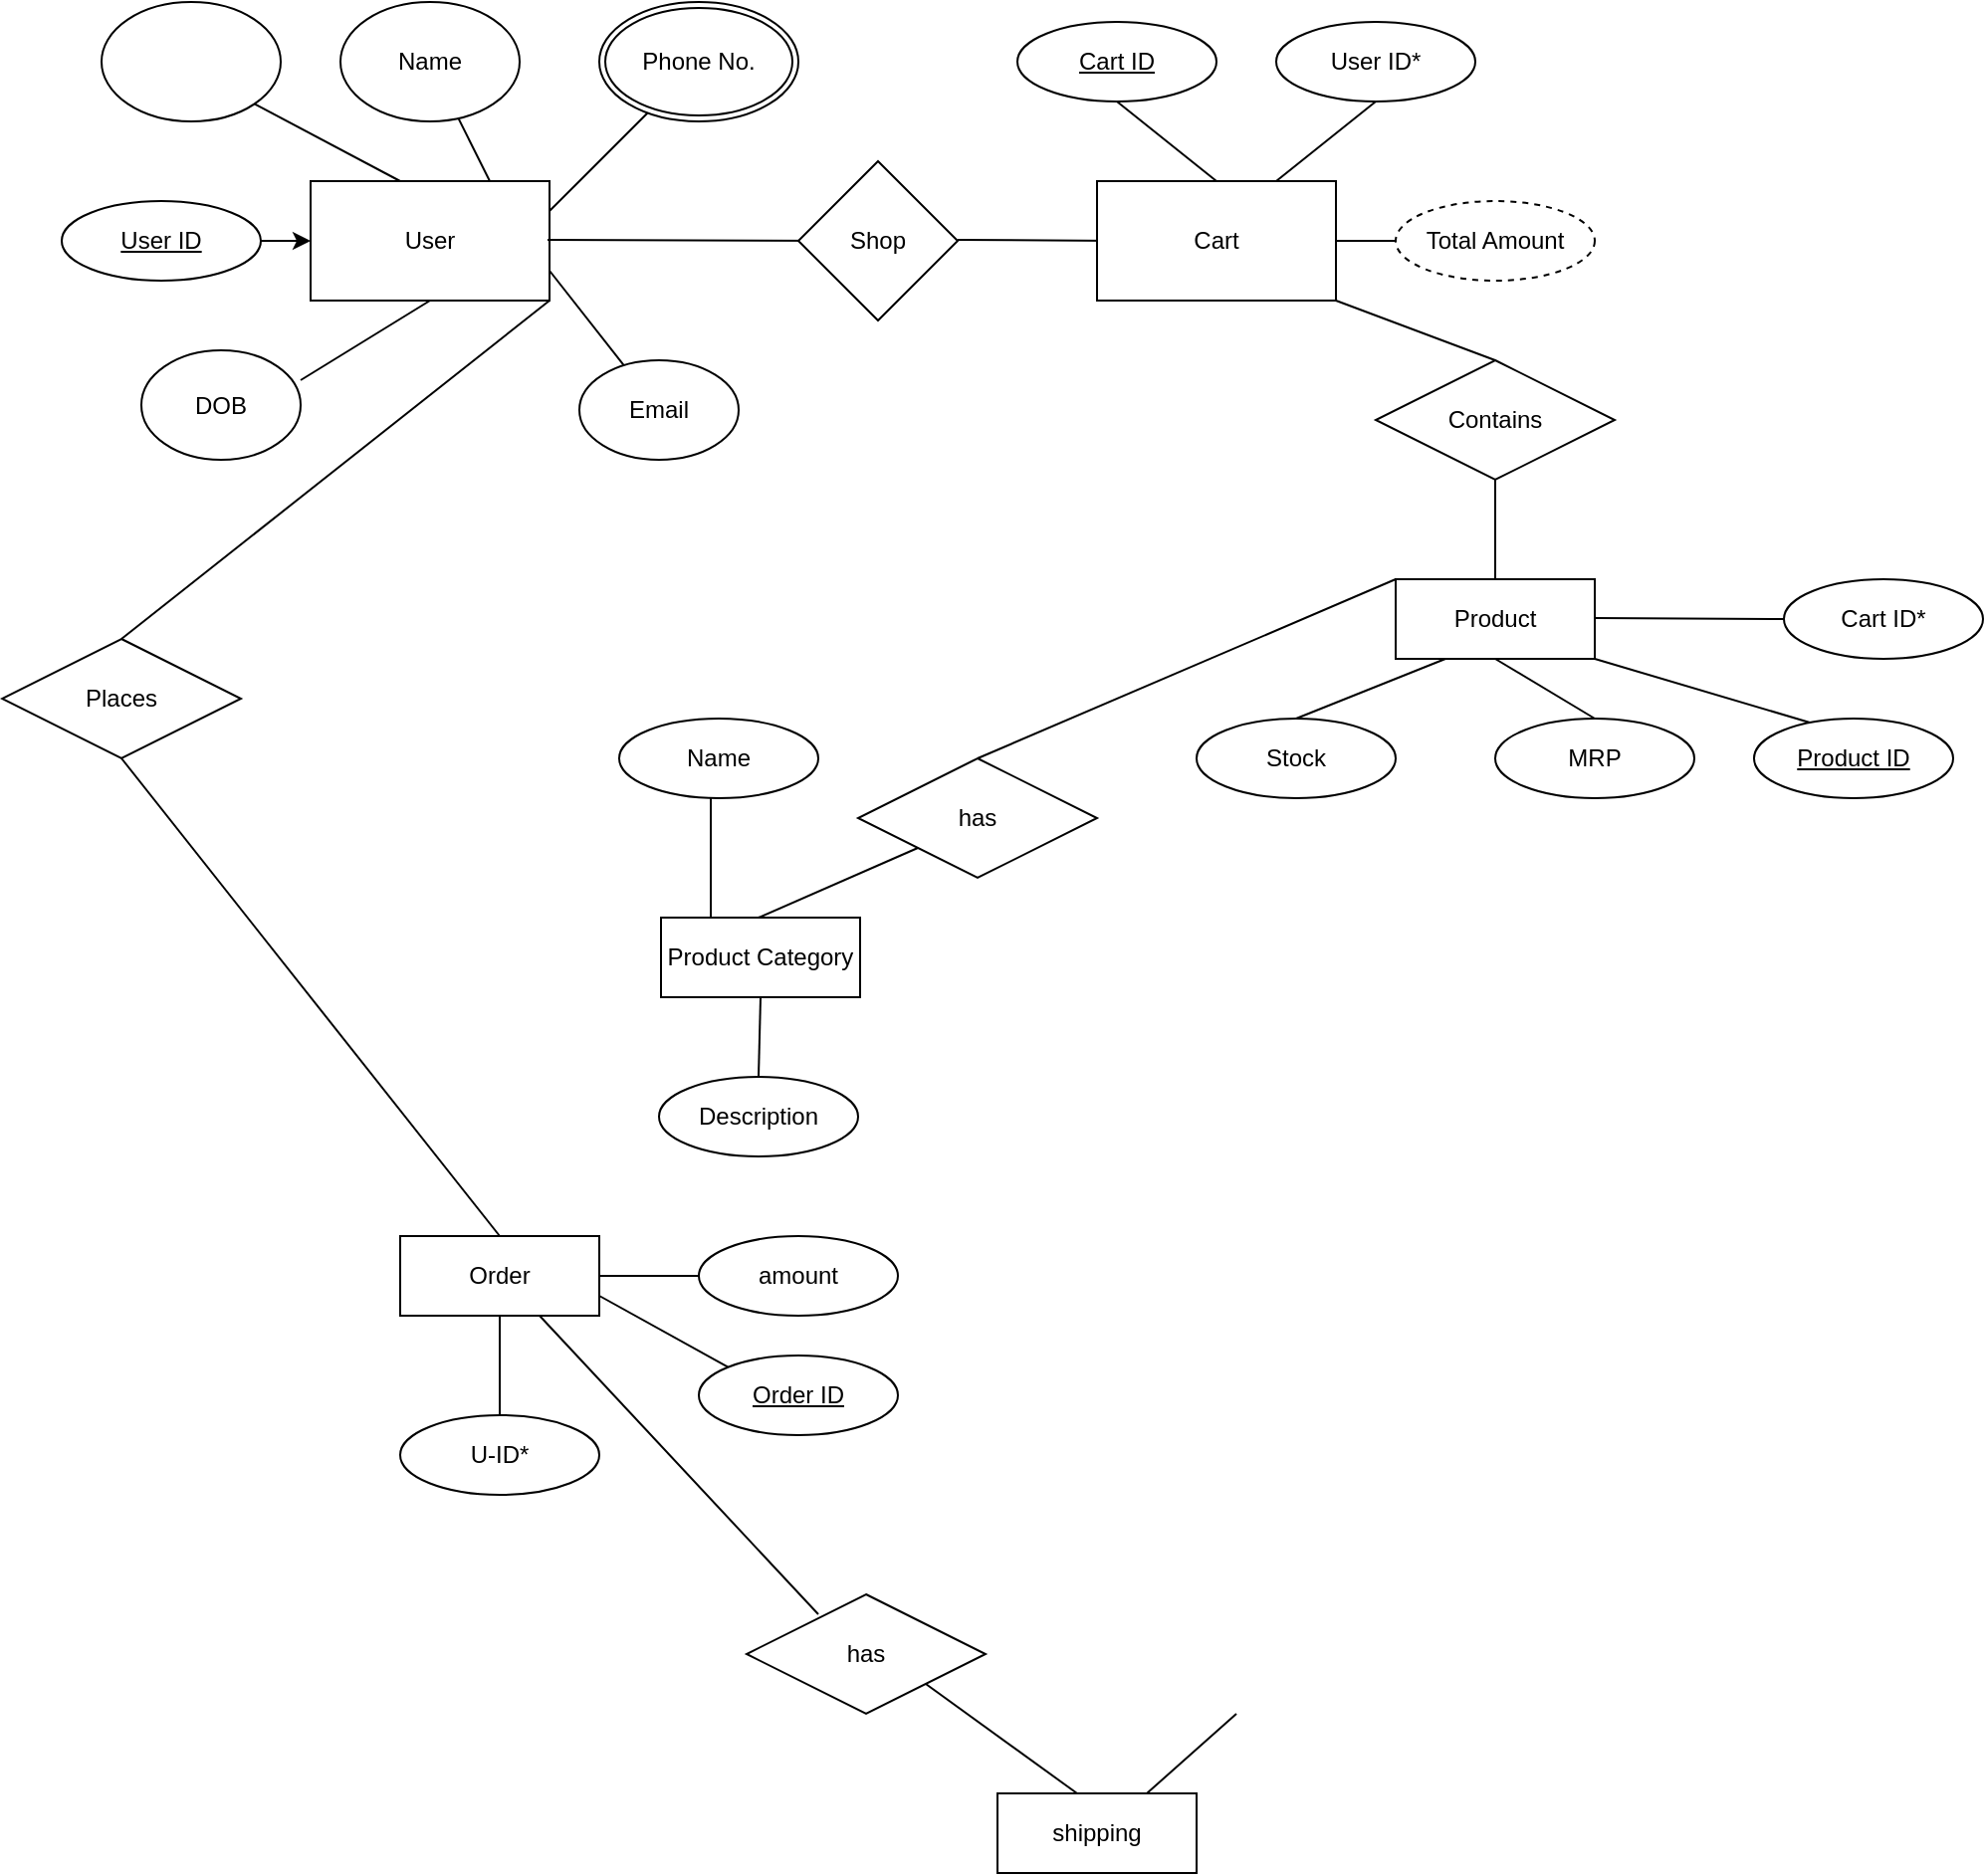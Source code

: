 <mxfile version="26.0.11">
  <diagram name="Page-1" id="UmQpy1SQtzT-f7T2Tqup">
    <mxGraphModel dx="2417" dy="1078" grid="1" gridSize="10" guides="1" tooltips="1" connect="1" arrows="1" fold="1" page="1" pageScale="1" pageWidth="827" pageHeight="1169" math="0" shadow="0">
      <root>
        <mxCell id="0" />
        <mxCell id="1" parent="0" />
        <mxCell id="Sbq3aa2Fa-XjTyS6zx-i-1" value="User" style="rounded=0;whiteSpace=wrap;html=1;" parent="1" vertex="1">
          <mxGeometry x="135" y="190" width="120" height="60" as="geometry" />
        </mxCell>
        <mxCell id="Sbq3aa2Fa-XjTyS6zx-i-2" value="Email" style="ellipse;whiteSpace=wrap;html=1;" parent="1" vertex="1">
          <mxGeometry x="270" y="280" width="80" height="50" as="geometry" />
        </mxCell>
        <mxCell id="Sbq3aa2Fa-XjTyS6zx-i-3" value="DOB" style="ellipse;whiteSpace=wrap;html=1;" parent="1" vertex="1">
          <mxGeometry x="50" y="275" width="80" height="55" as="geometry" />
        </mxCell>
        <mxCell id="Sbq3aa2Fa-XjTyS6zx-i-5" value="" style="ellipse;whiteSpace=wrap;html=1;" parent="1" vertex="1">
          <mxGeometry x="30" y="100" width="90" height="60" as="geometry" />
        </mxCell>
        <mxCell id="Sbq3aa2Fa-XjTyS6zx-i-6" value="Name" style="ellipse;whiteSpace=wrap;html=1;" parent="1" vertex="1">
          <mxGeometry x="150" y="100" width="90" height="60" as="geometry" />
        </mxCell>
        <mxCell id="Sbq3aa2Fa-XjTyS6zx-i-10" value="" style="edgeStyle=orthogonalEdgeStyle;rounded=0;orthogonalLoop=1;jettySize=auto;html=1;" parent="1" source="Sbq3aa2Fa-XjTyS6zx-i-7" target="Sbq3aa2Fa-XjTyS6zx-i-1" edge="1">
          <mxGeometry relative="1" as="geometry" />
        </mxCell>
        <mxCell id="Sbq3aa2Fa-XjTyS6zx-i-7" value="User ID" style="ellipse;whiteSpace=wrap;html=1;align=center;fontStyle=4;" parent="1" vertex="1">
          <mxGeometry x="10" y="200" width="100" height="40" as="geometry" />
        </mxCell>
        <mxCell id="Sbq3aa2Fa-XjTyS6zx-i-8" value="Phone No." style="ellipse;shape=doubleEllipse;margin=3;whiteSpace=wrap;html=1;align=center;" parent="1" vertex="1">
          <mxGeometry x="280" y="100" width="100" height="60" as="geometry" />
        </mxCell>
        <mxCell id="Sbq3aa2Fa-XjTyS6zx-i-21" value="" style="endArrow=none;html=1;rounded=0;exitX=1;exitY=0.75;exitDx=0;exitDy=0;" parent="1" source="Sbq3aa2Fa-XjTyS6zx-i-1" target="Sbq3aa2Fa-XjTyS6zx-i-2" edge="1">
          <mxGeometry relative="1" as="geometry">
            <mxPoint x="495" y="400" as="sourcePoint" />
            <mxPoint x="655" y="400" as="targetPoint" />
          </mxGeometry>
        </mxCell>
        <mxCell id="Sbq3aa2Fa-XjTyS6zx-i-23" value="" style="endArrow=none;html=1;rounded=0;entryX=1;entryY=0.25;entryDx=0;entryDy=0;" parent="1" source="Sbq3aa2Fa-XjTyS6zx-i-8" target="Sbq3aa2Fa-XjTyS6zx-i-1" edge="1">
          <mxGeometry relative="1" as="geometry">
            <mxPoint x="380" y="196" as="sourcePoint" />
            <mxPoint x="417" y="244" as="targetPoint" />
          </mxGeometry>
        </mxCell>
        <mxCell id="Sbq3aa2Fa-XjTyS6zx-i-27" value="" style="endArrow=none;html=1;rounded=0;entryX=0.75;entryY=0;entryDx=0;entryDy=0;" parent="1" source="Sbq3aa2Fa-XjTyS6zx-i-6" target="Sbq3aa2Fa-XjTyS6zx-i-1" edge="1">
          <mxGeometry relative="1" as="geometry">
            <mxPoint x="390" y="206" as="sourcePoint" />
            <mxPoint x="427" y="254" as="targetPoint" />
          </mxGeometry>
        </mxCell>
        <mxCell id="Sbq3aa2Fa-XjTyS6zx-i-29" value="" style="endArrow=none;html=1;rounded=0;exitX=1;exitY=1;exitDx=0;exitDy=0;" parent="1" source="Sbq3aa2Fa-XjTyS6zx-i-5" edge="1">
          <mxGeometry relative="1" as="geometry">
            <mxPoint x="20" y="180" as="sourcePoint" />
            <mxPoint x="180" y="190" as="targetPoint" />
          </mxGeometry>
        </mxCell>
        <mxCell id="Sbq3aa2Fa-XjTyS6zx-i-30" value="" style="endArrow=none;html=1;rounded=0;" parent="1" edge="1">
          <mxGeometry relative="1" as="geometry">
            <mxPoint x="254" y="219.5" as="sourcePoint" />
            <mxPoint x="400" y="220" as="targetPoint" />
          </mxGeometry>
        </mxCell>
        <mxCell id="Sbq3aa2Fa-XjTyS6zx-i-31" value="Shop" style="rhombus;whiteSpace=wrap;html=1;" parent="1" vertex="1">
          <mxGeometry x="380" y="180" width="80" height="80" as="geometry" />
        </mxCell>
        <mxCell id="Sbq3aa2Fa-XjTyS6zx-i-32" value="" style="endArrow=none;html=1;rounded=0;" parent="1" edge="1">
          <mxGeometry relative="1" as="geometry">
            <mxPoint x="460" y="219.5" as="sourcePoint" />
            <mxPoint x="540" y="220" as="targetPoint" />
          </mxGeometry>
        </mxCell>
        <mxCell id="Sbq3aa2Fa-XjTyS6zx-i-33" value="Cart" style="rounded=0;whiteSpace=wrap;html=1;" parent="1" vertex="1">
          <mxGeometry x="530" y="190" width="120" height="60" as="geometry" />
        </mxCell>
        <mxCell id="Sbq3aa2Fa-XjTyS6zx-i-45" value="" style="endArrow=none;html=1;rounded=0;entryX=0.5;entryY=1;entryDx=0;entryDy=0;" parent="1" target="Sbq3aa2Fa-XjTyS6zx-i-1" edge="1">
          <mxGeometry relative="1" as="geometry">
            <mxPoint x="130" y="290" as="sourcePoint" />
            <mxPoint x="200" y="260" as="targetPoint" />
          </mxGeometry>
        </mxCell>
        <mxCell id="Sbq3aa2Fa-XjTyS6zx-i-46" value="" style="endArrow=none;html=1;rounded=0;exitX=1;exitY=1;exitDx=0;exitDy=0;" parent="1" source="Sbq3aa2Fa-XjTyS6zx-i-33" edge="1">
          <mxGeometry relative="1" as="geometry">
            <mxPoint x="650" y="304.5" as="sourcePoint" />
            <mxPoint x="730" y="280" as="targetPoint" />
          </mxGeometry>
        </mxCell>
        <mxCell id="Sbq3aa2Fa-XjTyS6zx-i-47" value="Contains" style="shape=rhombus;perimeter=rhombusPerimeter;whiteSpace=wrap;html=1;align=center;" parent="1" vertex="1">
          <mxGeometry x="670" y="280" width="120" height="60" as="geometry" />
        </mxCell>
        <mxCell id="Sbq3aa2Fa-XjTyS6zx-i-48" value="" style="endArrow=none;html=1;rounded=0;entryX=0.5;entryY=1;entryDx=0;entryDy=0;" parent="1" target="Sbq3aa2Fa-XjTyS6zx-i-47" edge="1">
          <mxGeometry relative="1" as="geometry">
            <mxPoint x="730" y="400" as="sourcePoint" />
            <mxPoint x="730" y="400" as="targetPoint" />
          </mxGeometry>
        </mxCell>
        <mxCell id="Sbq3aa2Fa-XjTyS6zx-i-49" value="Product" style="whiteSpace=wrap;html=1;align=center;" parent="1" vertex="1">
          <mxGeometry x="680" y="390" width="100" height="40" as="geometry" />
        </mxCell>
        <mxCell id="Sbq3aa2Fa-XjTyS6zx-i-50" value="Stock" style="ellipse;whiteSpace=wrap;html=1;align=center;" parent="1" vertex="1">
          <mxGeometry x="580" y="460" width="100" height="40" as="geometry" />
        </mxCell>
        <mxCell id="Sbq3aa2Fa-XjTyS6zx-i-51" value="" style="endArrow=none;html=1;rounded=0;entryX=0.25;entryY=1;entryDx=0;entryDy=0;" parent="1" target="Sbq3aa2Fa-XjTyS6zx-i-49" edge="1">
          <mxGeometry relative="1" as="geometry">
            <mxPoint x="630" y="460" as="sourcePoint" />
            <mxPoint x="790" y="460" as="targetPoint" />
          </mxGeometry>
        </mxCell>
        <mxCell id="Sbq3aa2Fa-XjTyS6zx-i-52" value="MRP" style="ellipse;whiteSpace=wrap;html=1;align=center;" parent="1" vertex="1">
          <mxGeometry x="730" y="460" width="100" height="40" as="geometry" />
        </mxCell>
        <mxCell id="Sbq3aa2Fa-XjTyS6zx-i-53" value="" style="endArrow=none;html=1;rounded=0;entryX=0.5;entryY=0;entryDx=0;entryDy=0;exitX=0.5;exitY=1;exitDx=0;exitDy=0;" parent="1" source="Sbq3aa2Fa-XjTyS6zx-i-49" target="Sbq3aa2Fa-XjTyS6zx-i-52" edge="1">
          <mxGeometry relative="1" as="geometry">
            <mxPoint x="710" y="450" as="sourcePoint" />
            <mxPoint x="870" y="450" as="targetPoint" />
          </mxGeometry>
        </mxCell>
        <mxCell id="Sbq3aa2Fa-XjTyS6zx-i-54" value="" style="endArrow=none;html=1;rounded=0;entryX=0.38;entryY=0.05;entryDx=0;entryDy=0;entryPerimeter=0;" parent="1" edge="1">
          <mxGeometry relative="1" as="geometry">
            <mxPoint x="780" y="430" as="sourcePoint" />
            <mxPoint x="888" y="462" as="targetPoint" />
          </mxGeometry>
        </mxCell>
        <mxCell id="Sbq3aa2Fa-XjTyS6zx-i-56" value="Product ID" style="ellipse;whiteSpace=wrap;html=1;align=center;fontStyle=4;" parent="1" vertex="1">
          <mxGeometry x="860" y="460" width="100" height="40" as="geometry" />
        </mxCell>
        <mxCell id="Sbq3aa2Fa-XjTyS6zx-i-59" value="Cart ID*" style="ellipse;whiteSpace=wrap;html=1;align=center;" parent="1" vertex="1">
          <mxGeometry x="875" y="390" width="100" height="40" as="geometry" />
        </mxCell>
        <mxCell id="Sbq3aa2Fa-XjTyS6zx-i-60" value="" style="endArrow=none;html=1;rounded=0;entryX=0;entryY=0.5;entryDx=0;entryDy=0;" parent="1" target="Sbq3aa2Fa-XjTyS6zx-i-59" edge="1">
          <mxGeometry relative="1" as="geometry">
            <mxPoint x="780" y="409.5" as="sourcePoint" />
            <mxPoint x="850" y="410" as="targetPoint" />
          </mxGeometry>
        </mxCell>
        <mxCell id="Sbq3aa2Fa-XjTyS6zx-i-62" value="User ID*" style="ellipse;whiteSpace=wrap;html=1;align=center;" parent="1" vertex="1">
          <mxGeometry x="620" y="110" width="100" height="40" as="geometry" />
        </mxCell>
        <mxCell id="Sbq3aa2Fa-XjTyS6zx-i-63" value="Cart ID" style="ellipse;whiteSpace=wrap;html=1;align=center;fontStyle=4;" parent="1" vertex="1">
          <mxGeometry x="490" y="110" width="100" height="40" as="geometry" />
        </mxCell>
        <mxCell id="Sbq3aa2Fa-XjTyS6zx-i-64" value="" style="endArrow=none;html=1;rounded=0;entryX=0.5;entryY=1;entryDx=0;entryDy=0;exitX=0.5;exitY=0;exitDx=0;exitDy=0;" parent="1" source="Sbq3aa2Fa-XjTyS6zx-i-33" target="Sbq3aa2Fa-XjTyS6zx-i-63" edge="1">
          <mxGeometry relative="1" as="geometry">
            <mxPoint x="400" y="300" as="sourcePoint" />
            <mxPoint x="560" y="300" as="targetPoint" />
          </mxGeometry>
        </mxCell>
        <mxCell id="Sbq3aa2Fa-XjTyS6zx-i-65" value="" style="endArrow=none;html=1;rounded=0;entryX=0.5;entryY=1;entryDx=0;entryDy=0;exitX=0.75;exitY=0;exitDx=0;exitDy=0;" parent="1" source="Sbq3aa2Fa-XjTyS6zx-i-33" target="Sbq3aa2Fa-XjTyS6zx-i-62" edge="1">
          <mxGeometry relative="1" as="geometry">
            <mxPoint x="400" y="300" as="sourcePoint" />
            <mxPoint x="560" y="300" as="targetPoint" />
          </mxGeometry>
        </mxCell>
        <mxCell id="Sbq3aa2Fa-XjTyS6zx-i-66" value="Total Amount" style="ellipse;whiteSpace=wrap;html=1;align=center;dashed=1;" parent="1" vertex="1">
          <mxGeometry x="680" y="200" width="100" height="40" as="geometry" />
        </mxCell>
        <mxCell id="Sbq3aa2Fa-XjTyS6zx-i-67" value="" style="endArrow=none;html=1;rounded=0;entryX=0;entryY=0.5;entryDx=0;entryDy=0;exitX=1;exitY=0.5;exitDx=0;exitDy=0;" parent="1" source="Sbq3aa2Fa-XjTyS6zx-i-33" target="Sbq3aa2Fa-XjTyS6zx-i-66" edge="1">
          <mxGeometry relative="1" as="geometry">
            <mxPoint x="410" y="310" as="sourcePoint" />
            <mxPoint x="570" y="310" as="targetPoint" />
          </mxGeometry>
        </mxCell>
        <mxCell id="Sbq3aa2Fa-XjTyS6zx-i-68" value="" style="endArrow=none;html=1;rounded=0;entryX=0;entryY=0;entryDx=0;entryDy=0;" parent="1" target="Sbq3aa2Fa-XjTyS6zx-i-49" edge="1">
          <mxGeometry relative="1" as="geometry">
            <mxPoint x="470" y="480" as="sourcePoint" />
            <mxPoint x="570" y="390" as="targetPoint" />
          </mxGeometry>
        </mxCell>
        <mxCell id="Sbq3aa2Fa-XjTyS6zx-i-69" value="has" style="shape=rhombus;perimeter=rhombusPerimeter;whiteSpace=wrap;html=1;align=center;" parent="1" vertex="1">
          <mxGeometry x="410" y="480" width="120" height="60" as="geometry" />
        </mxCell>
        <mxCell id="Sbq3aa2Fa-XjTyS6zx-i-70" value="" style="endArrow=none;html=1;rounded=0;entryX=0;entryY=1;entryDx=0;entryDy=0;" parent="1" target="Sbq3aa2Fa-XjTyS6zx-i-69" edge="1">
          <mxGeometry relative="1" as="geometry">
            <mxPoint x="360" y="560" as="sourcePoint" />
            <mxPoint x="410" y="540" as="targetPoint" />
          </mxGeometry>
        </mxCell>
        <mxCell id="Sbq3aa2Fa-XjTyS6zx-i-71" value="Product Category" style="whiteSpace=wrap;html=1;align=center;" parent="1" vertex="1">
          <mxGeometry x="311" y="560" width="100" height="40" as="geometry" />
        </mxCell>
        <mxCell id="Sbq3aa2Fa-XjTyS6zx-i-72" value="" style="endArrow=none;html=1;rounded=0;entryX=0.25;entryY=0;entryDx=0;entryDy=0;" parent="1" target="Sbq3aa2Fa-XjTyS6zx-i-71" edge="1">
          <mxGeometry relative="1" as="geometry">
            <mxPoint x="336" y="500" as="sourcePoint" />
            <mxPoint x="570" y="390" as="targetPoint" />
            <Array as="points">
              <mxPoint x="336" y="520" />
            </Array>
          </mxGeometry>
        </mxCell>
        <mxCell id="Sbq3aa2Fa-XjTyS6zx-i-73" value="Name" style="ellipse;whiteSpace=wrap;html=1;align=center;" parent="1" vertex="1">
          <mxGeometry x="290" y="460" width="100" height="40" as="geometry" />
        </mxCell>
        <mxCell id="Sbq3aa2Fa-XjTyS6zx-i-75" value="" style="endArrow=none;html=1;rounded=0;exitX=0.5;exitY=1;exitDx=0;exitDy=0;" parent="1" source="Sbq3aa2Fa-XjTyS6zx-i-71" edge="1">
          <mxGeometry relative="1" as="geometry">
            <mxPoint x="360" y="670" as="sourcePoint" />
            <mxPoint x="360" y="640" as="targetPoint" />
          </mxGeometry>
        </mxCell>
        <mxCell id="Sbq3aa2Fa-XjTyS6zx-i-76" value="Description" style="ellipse;whiteSpace=wrap;html=1;align=center;" parent="1" vertex="1">
          <mxGeometry x="310" y="640" width="100" height="40" as="geometry" />
        </mxCell>
        <mxCell id="Sbq3aa2Fa-XjTyS6zx-i-77" value="" style="endArrow=none;html=1;rounded=0;exitX=1;exitY=1;exitDx=0;exitDy=0;" parent="1" source="Sbq3aa2Fa-XjTyS6zx-i-1" edge="1">
          <mxGeometry relative="1" as="geometry">
            <mxPoint x="280" y="450" as="sourcePoint" />
            <mxPoint x="40" y="420" as="targetPoint" />
          </mxGeometry>
        </mxCell>
        <mxCell id="Sbq3aa2Fa-XjTyS6zx-i-78" value="Places" style="shape=rhombus;perimeter=rhombusPerimeter;whiteSpace=wrap;html=1;align=center;" parent="1" vertex="1">
          <mxGeometry x="-20" y="420" width="120" height="60" as="geometry" />
        </mxCell>
        <mxCell id="Sbq3aa2Fa-XjTyS6zx-i-79" value="Order" style="whiteSpace=wrap;html=1;align=center;" parent="1" vertex="1">
          <mxGeometry x="180" y="720" width="100" height="40" as="geometry" />
        </mxCell>
        <mxCell id="Sbq3aa2Fa-XjTyS6zx-i-94" value="" style="endArrow=none;html=1;rounded=0;exitX=0.5;exitY=1;exitDx=0;exitDy=0;entryX=0.5;entryY=0;entryDx=0;entryDy=0;" parent="1" source="Sbq3aa2Fa-XjTyS6zx-i-78" target="Sbq3aa2Fa-XjTyS6zx-i-79" edge="1">
          <mxGeometry relative="1" as="geometry">
            <mxPoint x="280" y="50" as="sourcePoint" />
            <mxPoint x="250" y="700" as="targetPoint" />
          </mxGeometry>
        </mxCell>
        <mxCell id="Sbq3aa2Fa-XjTyS6zx-i-95" value="amount" style="ellipse;whiteSpace=wrap;html=1;align=center;" parent="1" vertex="1">
          <mxGeometry x="330" y="720" width="100" height="40" as="geometry" />
        </mxCell>
        <mxCell id="Sbq3aa2Fa-XjTyS6zx-i-96" value="" style="endArrow=none;html=1;rounded=0;exitX=1;exitY=0.5;exitDx=0;exitDy=0;entryX=0;entryY=0.5;entryDx=0;entryDy=0;" parent="1" source="Sbq3aa2Fa-XjTyS6zx-i-79" target="Sbq3aa2Fa-XjTyS6zx-i-95" edge="1">
          <mxGeometry relative="1" as="geometry">
            <mxPoint x="350" y="680" as="sourcePoint" />
            <mxPoint x="510" y="680" as="targetPoint" />
            <Array as="points" />
          </mxGeometry>
        </mxCell>
        <mxCell id="Sbq3aa2Fa-XjTyS6zx-i-99" value="" style="endArrow=none;html=1;rounded=0;exitX=1;exitY=0.75;exitDx=0;exitDy=0;entryX=0;entryY=0;entryDx=0;entryDy=0;" parent="1" source="Sbq3aa2Fa-XjTyS6zx-i-79" target="Sbq3aa2Fa-XjTyS6zx-i-101" edge="1">
          <mxGeometry relative="1" as="geometry">
            <mxPoint x="281" y="820" as="sourcePoint" />
            <mxPoint x="330" y="800" as="targetPoint" />
          </mxGeometry>
        </mxCell>
        <mxCell id="Sbq3aa2Fa-XjTyS6zx-i-101" value="Order ID" style="ellipse;whiteSpace=wrap;html=1;align=center;fontStyle=4;" parent="1" vertex="1">
          <mxGeometry x="330" y="780" width="100" height="40" as="geometry" />
        </mxCell>
        <mxCell id="Sbq3aa2Fa-XjTyS6zx-i-102" value="U-ID*" style="ellipse;whiteSpace=wrap;html=1;align=center;" parent="1" vertex="1">
          <mxGeometry x="180" y="810" width="100" height="40" as="geometry" />
        </mxCell>
        <mxCell id="Sbq3aa2Fa-XjTyS6zx-i-103" value="" style="endArrow=none;html=1;rounded=0;entryX=0.5;entryY=1;entryDx=0;entryDy=0;exitX=0.5;exitY=0;exitDx=0;exitDy=0;" parent="1" source="Sbq3aa2Fa-XjTyS6zx-i-102" target="Sbq3aa2Fa-XjTyS6zx-i-79" edge="1">
          <mxGeometry relative="1" as="geometry">
            <mxPoint x="130" y="799.5" as="sourcePoint" />
            <mxPoint x="290" y="799.5" as="targetPoint" />
          </mxGeometry>
        </mxCell>
        <mxCell id="Sbq3aa2Fa-XjTyS6zx-i-104" value="" style="endArrow=none;html=1;rounded=0;" parent="1" edge="1">
          <mxGeometry relative="1" as="geometry">
            <mxPoint x="250" y="760" as="sourcePoint" />
            <mxPoint x="390" y="910" as="targetPoint" />
          </mxGeometry>
        </mxCell>
        <mxCell id="Sbq3aa2Fa-XjTyS6zx-i-105" value="has" style="shape=rhombus;perimeter=rhombusPerimeter;whiteSpace=wrap;html=1;align=center;" parent="1" vertex="1">
          <mxGeometry x="354" y="900" width="120" height="60" as="geometry" />
        </mxCell>
        <mxCell id="Sbq3aa2Fa-XjTyS6zx-i-106" value="" style="endArrow=none;html=1;rounded=0;exitX=1;exitY=1;exitDx=0;exitDy=0;" parent="1" source="Sbq3aa2Fa-XjTyS6zx-i-105" edge="1">
          <mxGeometry relative="1" as="geometry">
            <mxPoint x="480" y="1000" as="sourcePoint" />
            <mxPoint x="520" y="1000" as="targetPoint" />
          </mxGeometry>
        </mxCell>
        <mxCell id="Sbq3aa2Fa-XjTyS6zx-i-107" value="shipping" style="whiteSpace=wrap;html=1;align=center;" parent="1" vertex="1">
          <mxGeometry x="480" y="1000" width="100" height="40" as="geometry" />
        </mxCell>
        <mxCell id="Sbq3aa2Fa-XjTyS6zx-i-108" value="" style="endArrow=none;html=1;rounded=0;exitX=0.75;exitY=0;exitDx=0;exitDy=0;" parent="1" source="Sbq3aa2Fa-XjTyS6zx-i-107" edge="1">
          <mxGeometry relative="1" as="geometry">
            <mxPoint x="560" y="960" as="sourcePoint" />
            <mxPoint x="600" y="960" as="targetPoint" />
          </mxGeometry>
        </mxCell>
      </root>
    </mxGraphModel>
  </diagram>
</mxfile>
